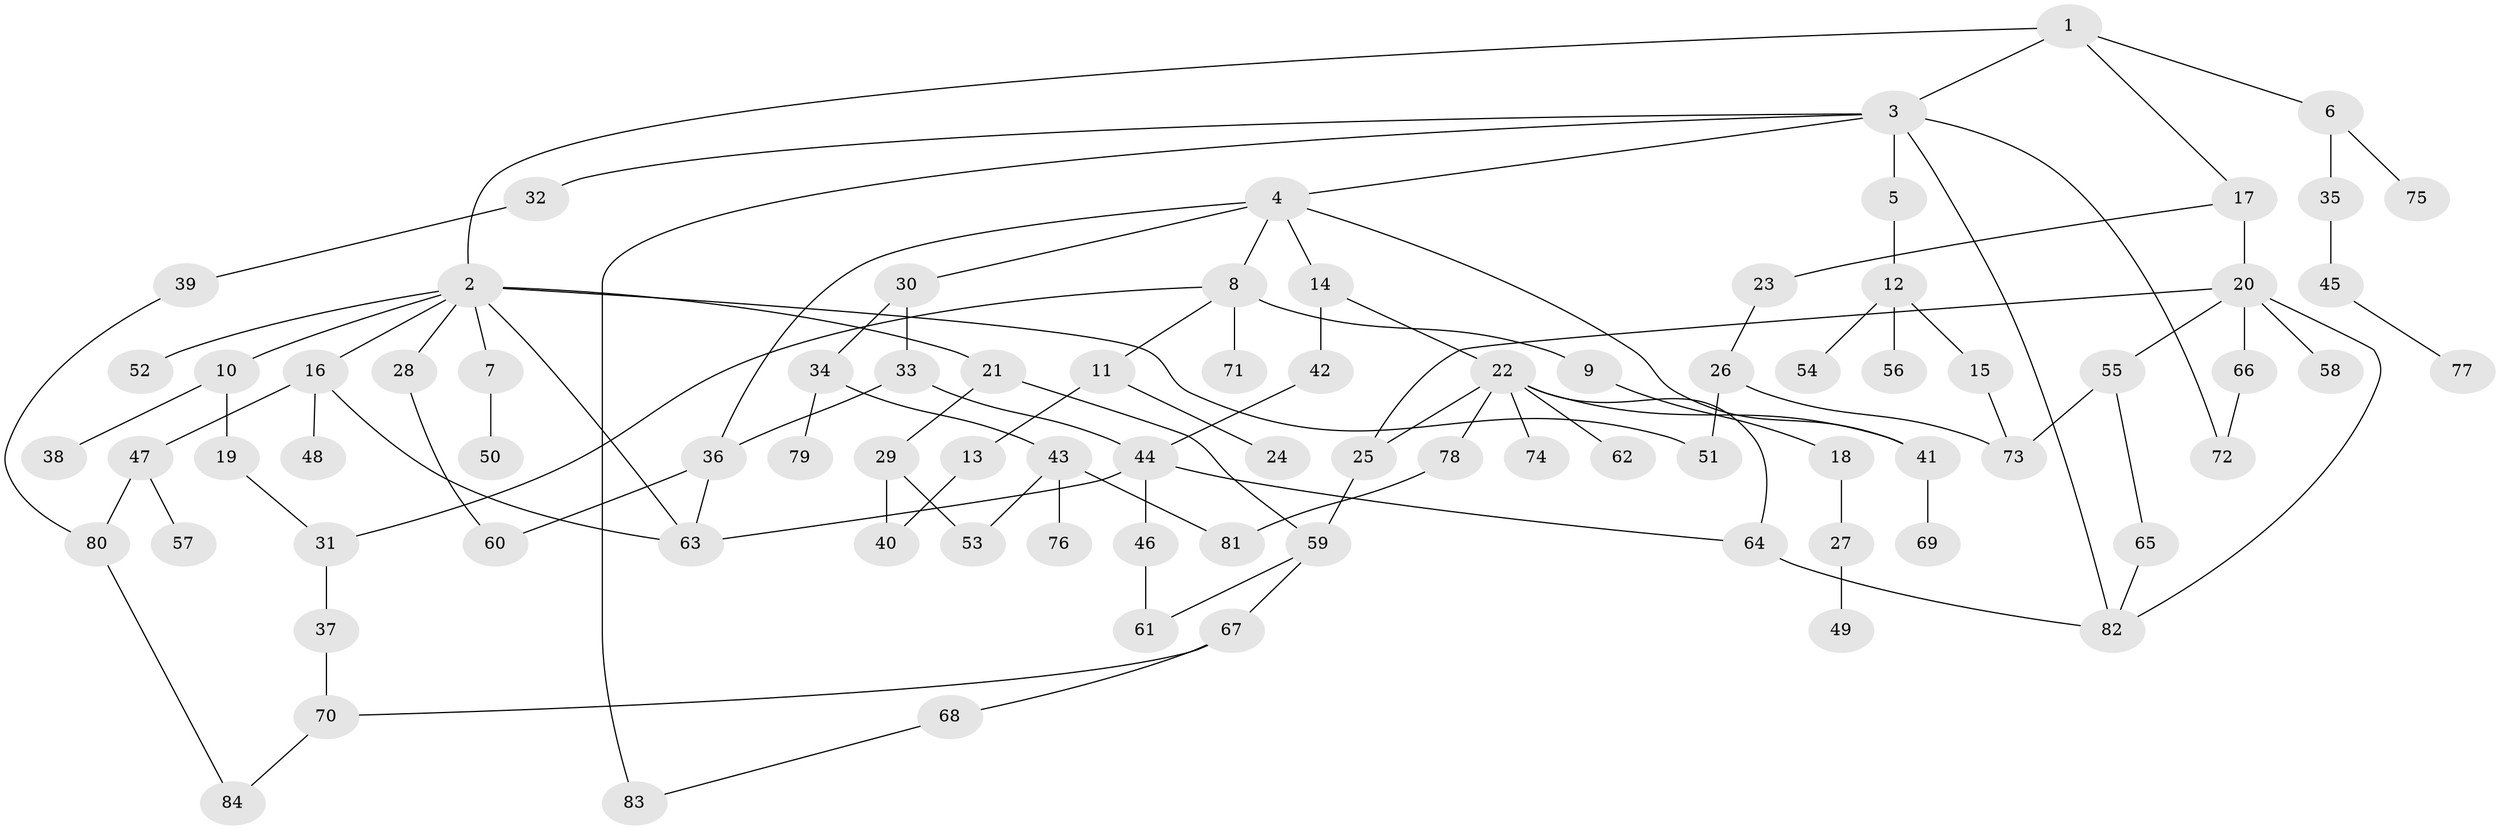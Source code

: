 // Generated by graph-tools (version 1.1) at 2025/34/03/09/25 02:34:31]
// undirected, 84 vertices, 109 edges
graph export_dot {
graph [start="1"]
  node [color=gray90,style=filled];
  1;
  2;
  3;
  4;
  5;
  6;
  7;
  8;
  9;
  10;
  11;
  12;
  13;
  14;
  15;
  16;
  17;
  18;
  19;
  20;
  21;
  22;
  23;
  24;
  25;
  26;
  27;
  28;
  29;
  30;
  31;
  32;
  33;
  34;
  35;
  36;
  37;
  38;
  39;
  40;
  41;
  42;
  43;
  44;
  45;
  46;
  47;
  48;
  49;
  50;
  51;
  52;
  53;
  54;
  55;
  56;
  57;
  58;
  59;
  60;
  61;
  62;
  63;
  64;
  65;
  66;
  67;
  68;
  69;
  70;
  71;
  72;
  73;
  74;
  75;
  76;
  77;
  78;
  79;
  80;
  81;
  82;
  83;
  84;
  1 -- 2;
  1 -- 3;
  1 -- 6;
  1 -- 17;
  2 -- 7;
  2 -- 10;
  2 -- 16;
  2 -- 21;
  2 -- 28;
  2 -- 51;
  2 -- 52;
  2 -- 63;
  3 -- 4;
  3 -- 5;
  3 -- 32;
  3 -- 83;
  3 -- 72;
  3 -- 82;
  4 -- 8;
  4 -- 14;
  4 -- 30;
  4 -- 36;
  4 -- 41;
  5 -- 12;
  6 -- 35;
  6 -- 75;
  7 -- 50;
  8 -- 9;
  8 -- 11;
  8 -- 71;
  8 -- 31;
  9 -- 18;
  10 -- 19;
  10 -- 38;
  11 -- 13;
  11 -- 24;
  12 -- 15;
  12 -- 54;
  12 -- 56;
  13 -- 40;
  14 -- 22;
  14 -- 42;
  15 -- 73;
  16 -- 47;
  16 -- 48;
  16 -- 63;
  17 -- 20;
  17 -- 23;
  18 -- 27;
  19 -- 31;
  20 -- 55;
  20 -- 58;
  20 -- 66;
  20 -- 82;
  20 -- 25;
  21 -- 29;
  21 -- 59;
  22 -- 25;
  22 -- 41;
  22 -- 62;
  22 -- 64;
  22 -- 74;
  22 -- 78;
  23 -- 26;
  25 -- 59;
  26 -- 73;
  26 -- 51;
  27 -- 49;
  28 -- 60;
  29 -- 53;
  29 -- 40;
  30 -- 33;
  30 -- 34;
  31 -- 37;
  32 -- 39;
  33 -- 44;
  33 -- 36;
  34 -- 43;
  34 -- 79;
  35 -- 45;
  36 -- 60;
  36 -- 63;
  37 -- 70;
  39 -- 80;
  41 -- 69;
  42 -- 44;
  43 -- 76;
  43 -- 81;
  43 -- 53;
  44 -- 46;
  44 -- 63;
  44 -- 64;
  45 -- 77;
  46 -- 61;
  47 -- 57;
  47 -- 80;
  55 -- 65;
  55 -- 73;
  59 -- 67;
  59 -- 61;
  64 -- 82;
  65 -- 82;
  66 -- 72;
  67 -- 68;
  67 -- 70;
  68 -- 83;
  70 -- 84;
  78 -- 81;
  80 -- 84;
}
